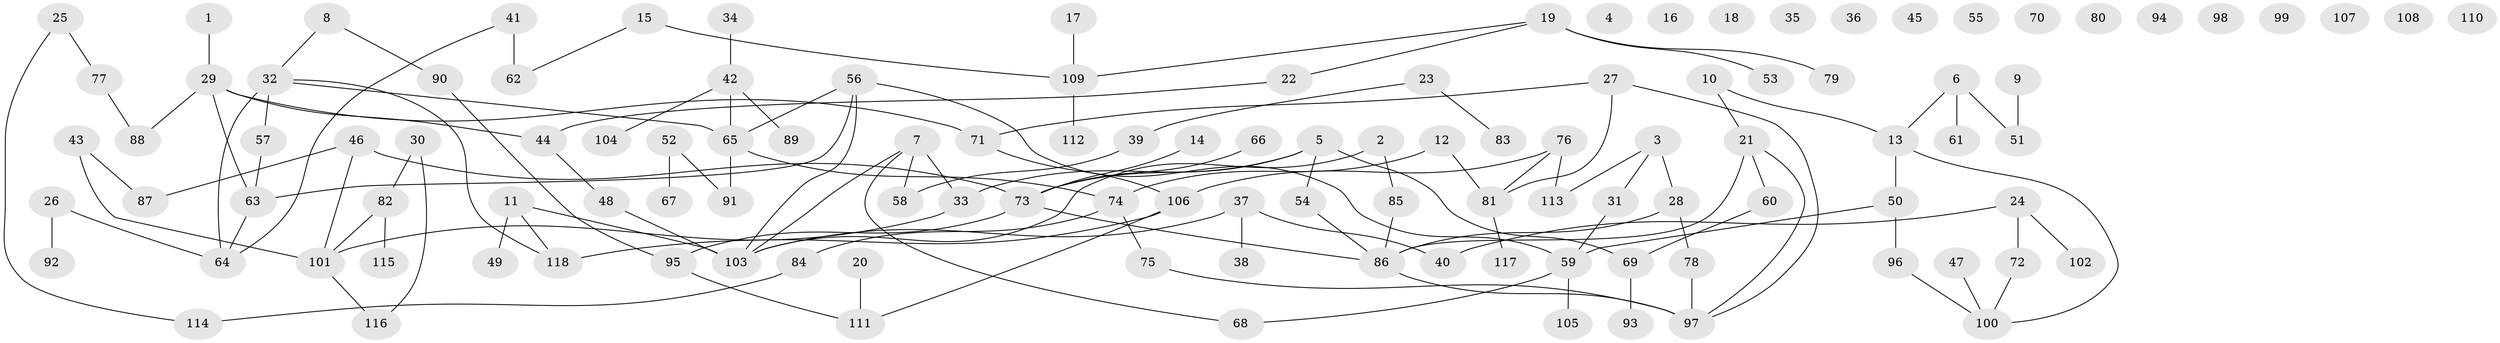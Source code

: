 // coarse degree distribution, {1: 0.1875, 6: 0.0375, 4: 0.1375, 0: 0.1875, 5: 0.0625, 2: 0.275, 8: 0.0125, 3: 0.1}
// Generated by graph-tools (version 1.1) at 2025/41/03/06/25 10:41:25]
// undirected, 118 vertices, 129 edges
graph export_dot {
graph [start="1"]
  node [color=gray90,style=filled];
  1;
  2;
  3;
  4;
  5;
  6;
  7;
  8;
  9;
  10;
  11;
  12;
  13;
  14;
  15;
  16;
  17;
  18;
  19;
  20;
  21;
  22;
  23;
  24;
  25;
  26;
  27;
  28;
  29;
  30;
  31;
  32;
  33;
  34;
  35;
  36;
  37;
  38;
  39;
  40;
  41;
  42;
  43;
  44;
  45;
  46;
  47;
  48;
  49;
  50;
  51;
  52;
  53;
  54;
  55;
  56;
  57;
  58;
  59;
  60;
  61;
  62;
  63;
  64;
  65;
  66;
  67;
  68;
  69;
  70;
  71;
  72;
  73;
  74;
  75;
  76;
  77;
  78;
  79;
  80;
  81;
  82;
  83;
  84;
  85;
  86;
  87;
  88;
  89;
  90;
  91;
  92;
  93;
  94;
  95;
  96;
  97;
  98;
  99;
  100;
  101;
  102;
  103;
  104;
  105;
  106;
  107;
  108;
  109;
  110;
  111;
  112;
  113;
  114;
  115;
  116;
  117;
  118;
  1 -- 29;
  2 -- 85;
  2 -- 103;
  3 -- 28;
  3 -- 31;
  3 -- 113;
  5 -- 33;
  5 -- 54;
  5 -- 69;
  5 -- 73;
  6 -- 13;
  6 -- 51;
  6 -- 61;
  7 -- 33;
  7 -- 58;
  7 -- 68;
  7 -- 103;
  8 -- 32;
  8 -- 90;
  9 -- 51;
  10 -- 13;
  10 -- 21;
  11 -- 49;
  11 -- 103;
  11 -- 118;
  12 -- 74;
  12 -- 81;
  13 -- 50;
  13 -- 100;
  14 -- 73;
  15 -- 62;
  15 -- 109;
  17 -- 109;
  19 -- 22;
  19 -- 53;
  19 -- 79;
  19 -- 109;
  20 -- 111;
  21 -- 60;
  21 -- 86;
  21 -- 97;
  22 -- 44;
  23 -- 39;
  23 -- 83;
  24 -- 40;
  24 -- 72;
  24 -- 102;
  25 -- 77;
  25 -- 114;
  26 -- 64;
  26 -- 92;
  27 -- 71;
  27 -- 81;
  27 -- 97;
  28 -- 78;
  28 -- 86;
  29 -- 44;
  29 -- 63;
  29 -- 71;
  29 -- 88;
  30 -- 82;
  30 -- 116;
  31 -- 59;
  32 -- 57;
  32 -- 64;
  32 -- 65;
  32 -- 118;
  33 -- 101;
  34 -- 42;
  37 -- 38;
  37 -- 40;
  37 -- 103;
  39 -- 58;
  41 -- 62;
  41 -- 64;
  42 -- 65;
  42 -- 89;
  42 -- 104;
  43 -- 87;
  43 -- 101;
  44 -- 48;
  46 -- 73;
  46 -- 87;
  46 -- 101;
  47 -- 100;
  48 -- 103;
  50 -- 59;
  50 -- 96;
  52 -- 67;
  52 -- 91;
  54 -- 86;
  56 -- 59;
  56 -- 63;
  56 -- 65;
  56 -- 103;
  57 -- 63;
  59 -- 68;
  59 -- 105;
  60 -- 69;
  63 -- 64;
  65 -- 74;
  65 -- 91;
  66 -- 73;
  69 -- 93;
  71 -- 106;
  72 -- 100;
  73 -- 86;
  73 -- 95;
  74 -- 75;
  74 -- 84;
  75 -- 97;
  76 -- 81;
  76 -- 106;
  76 -- 113;
  77 -- 88;
  78 -- 97;
  81 -- 117;
  82 -- 101;
  82 -- 115;
  84 -- 114;
  85 -- 86;
  86 -- 97;
  90 -- 95;
  95 -- 111;
  96 -- 100;
  101 -- 116;
  106 -- 111;
  106 -- 118;
  109 -- 112;
}
